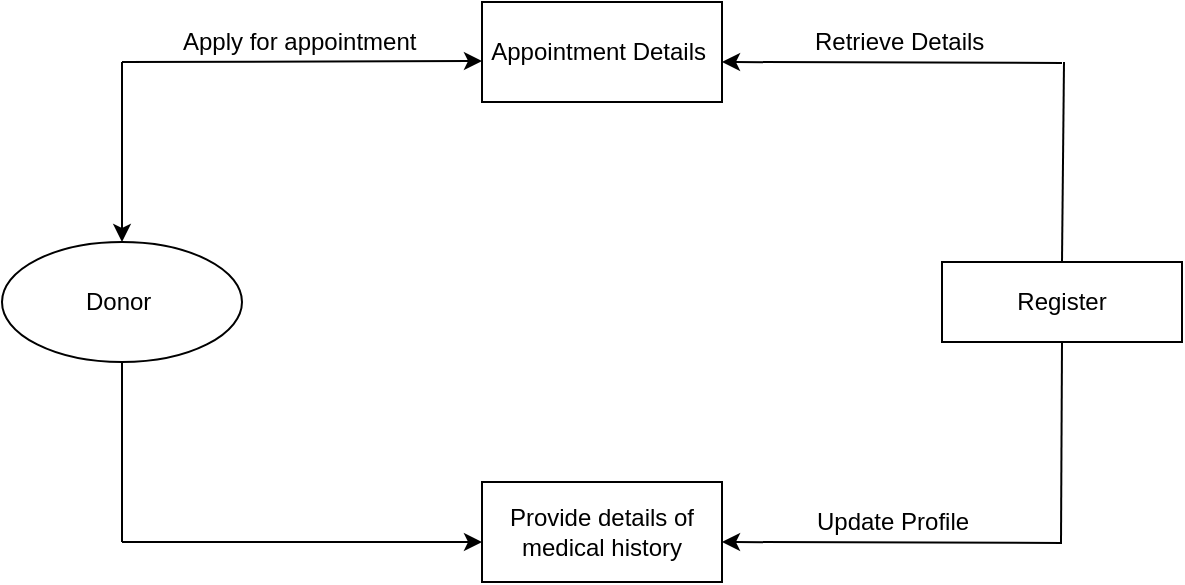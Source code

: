 <mxfile version="13.8.1" type="github">
  <diagram id="wYrOz4zsngM5HxvyR-B3" name="Page-1">
    <mxGraphModel dx="1108" dy="482" grid="1" gridSize="10" guides="1" tooltips="1" connect="1" arrows="1" fold="1" page="1" pageScale="1" pageWidth="827" pageHeight="1169" math="0" shadow="0">
      <root>
        <mxCell id="0" />
        <mxCell id="1" parent="0" />
        <mxCell id="Y0amp_NVcRcgAly3bFfp-3" value="" style="endArrow=classic;html=1;" edge="1" parent="1">
          <mxGeometry width="50" height="50" relative="1" as="geometry">
            <mxPoint x="110" y="150" as="sourcePoint" />
            <mxPoint x="290" y="149.5" as="targetPoint" />
          </mxGeometry>
        </mxCell>
        <mxCell id="Y0amp_NVcRcgAly3bFfp-4" value="" style="endArrow=classic;html=1;" edge="1" parent="1" target="Y0amp_NVcRcgAly3bFfp-5">
          <mxGeometry width="50" height="50" relative="1" as="geometry">
            <mxPoint x="110" y="150" as="sourcePoint" />
            <mxPoint x="110" y="280" as="targetPoint" />
          </mxGeometry>
        </mxCell>
        <mxCell id="Y0amp_NVcRcgAly3bFfp-5" value="Donor&amp;nbsp;" style="ellipse;whiteSpace=wrap;html=1;" vertex="1" parent="1">
          <mxGeometry x="50" y="240" width="120" height="60" as="geometry" />
        </mxCell>
        <mxCell id="Y0amp_NVcRcgAly3bFfp-8" value="" style="endArrow=none;html=1;exitX=0.5;exitY=1;exitDx=0;exitDy=0;" edge="1" parent="1" source="Y0amp_NVcRcgAly3bFfp-5">
          <mxGeometry width="50" height="50" relative="1" as="geometry">
            <mxPoint x="109.5" y="310" as="sourcePoint" />
            <mxPoint x="110" y="390" as="targetPoint" />
          </mxGeometry>
        </mxCell>
        <mxCell id="Y0amp_NVcRcgAly3bFfp-9" value="" style="endArrow=classic;html=1;" edge="1" parent="1">
          <mxGeometry width="50" height="50" relative="1" as="geometry">
            <mxPoint x="110" y="390" as="sourcePoint" />
            <mxPoint x="290" y="390" as="targetPoint" />
          </mxGeometry>
        </mxCell>
        <mxCell id="Y0amp_NVcRcgAly3bFfp-13" value="Register" style="rounded=0;whiteSpace=wrap;html=1;" vertex="1" parent="1">
          <mxGeometry x="520" y="250" width="120" height="40" as="geometry" />
        </mxCell>
        <mxCell id="Y0amp_NVcRcgAly3bFfp-14" value="Appointment Details&amp;nbsp;" style="rounded=0;whiteSpace=wrap;html=1;" vertex="1" parent="1">
          <mxGeometry x="290" y="120" width="120" height="50" as="geometry" />
        </mxCell>
        <mxCell id="Y0amp_NVcRcgAly3bFfp-15" value="Provide details of medical history" style="rounded=0;whiteSpace=wrap;html=1;" vertex="1" parent="1">
          <mxGeometry x="290" y="360" width="120" height="50" as="geometry" />
        </mxCell>
        <mxCell id="Y0amp_NVcRcgAly3bFfp-16" value="" style="endArrow=classic;html=1;" edge="1" parent="1">
          <mxGeometry width="50" height="50" relative="1" as="geometry">
            <mxPoint x="580" y="390.5" as="sourcePoint" />
            <mxPoint x="410" y="390" as="targetPoint" />
          </mxGeometry>
        </mxCell>
        <mxCell id="Y0amp_NVcRcgAly3bFfp-19" value="" style="endArrow=none;html=1;entryX=0.5;entryY=1;entryDx=0;entryDy=0;" edge="1" parent="1" target="Y0amp_NVcRcgAly3bFfp-13">
          <mxGeometry width="50" height="50" relative="1" as="geometry">
            <mxPoint x="579.5" y="390" as="sourcePoint" />
            <mxPoint x="579.5" y="320" as="targetPoint" />
          </mxGeometry>
        </mxCell>
        <mxCell id="Y0amp_NVcRcgAly3bFfp-20" value="" style="endArrow=none;html=1;" edge="1" parent="1">
          <mxGeometry width="50" height="50" relative="1" as="geometry">
            <mxPoint x="580" y="250" as="sourcePoint" />
            <mxPoint x="581" y="150" as="targetPoint" />
          </mxGeometry>
        </mxCell>
        <mxCell id="Y0amp_NVcRcgAly3bFfp-21" value="" style="endArrow=classic;html=1;" edge="1" parent="1">
          <mxGeometry width="50" height="50" relative="1" as="geometry">
            <mxPoint x="580" y="150.5" as="sourcePoint" />
            <mxPoint x="410" y="150" as="targetPoint" />
          </mxGeometry>
        </mxCell>
        <mxCell id="Y0amp_NVcRcgAly3bFfp-22" value="Apply for appointment&amp;nbsp;" style="text;html=1;resizable=0;autosize=1;align=center;verticalAlign=middle;points=[];fillColor=none;strokeColor=none;rounded=0;" vertex="1" parent="1">
          <mxGeometry x="130" y="130" width="140" height="20" as="geometry" />
        </mxCell>
        <mxCell id="Y0amp_NVcRcgAly3bFfp-23" value="Retrieve Details&amp;nbsp;" style="text;html=1;resizable=0;autosize=1;align=center;verticalAlign=middle;points=[];fillColor=none;strokeColor=none;rounded=0;" vertex="1" parent="1">
          <mxGeometry x="450" y="130" width="100" height="20" as="geometry" />
        </mxCell>
        <mxCell id="Y0amp_NVcRcgAly3bFfp-24" value="Update Profile" style="text;html=1;resizable=0;autosize=1;align=center;verticalAlign=middle;points=[];fillColor=none;strokeColor=none;rounded=0;" vertex="1" parent="1">
          <mxGeometry x="450" y="370" width="90" height="20" as="geometry" />
        </mxCell>
      </root>
    </mxGraphModel>
  </diagram>
</mxfile>
